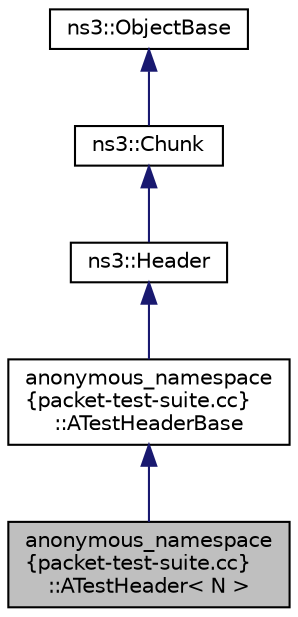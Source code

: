 digraph "anonymous_namespace{packet-test-suite.cc}::ATestHeader&lt; N &gt;"
{
 // LATEX_PDF_SIZE
  edge [fontname="Helvetica",fontsize="10",labelfontname="Helvetica",labelfontsize="10"];
  node [fontname="Helvetica",fontsize="10",shape=record];
  Node1 [label="anonymous_namespace\l\{packet-test-suite.cc\}\l::ATestHeader\< N \>",height=0.2,width=0.4,color="black", fillcolor="grey75", style="filled", fontcolor="black",tooltip="Template class for Test headers."];
  Node2 -> Node1 [dir="back",color="midnightblue",fontsize="10",style="solid",fontname="Helvetica"];
  Node2 [label="anonymous_namespace\l\{packet-test-suite.cc\}\l::ATestHeaderBase",height=0.2,width=0.4,color="black", fillcolor="white", style="filled",URL="$classanonymous__namespace_02packet-test-suite_8cc_03_1_1_a_test_header_base.html",tooltip="Base class for Test headers."];
  Node3 -> Node2 [dir="back",color="midnightblue",fontsize="10",style="solid",fontname="Helvetica"];
  Node3 [label="ns3::Header",height=0.2,width=0.4,color="black", fillcolor="white", style="filled",URL="$classns3_1_1_header.html",tooltip="Protocol header serialization and deserialization."];
  Node4 -> Node3 [dir="back",color="midnightblue",fontsize="10",style="solid",fontname="Helvetica"];
  Node4 [label="ns3::Chunk",height=0.2,width=0.4,color="black", fillcolor="white", style="filled",URL="$classns3_1_1_chunk.html",tooltip="abstract base class for ns3::Header and ns3::Trailer"];
  Node5 -> Node4 [dir="back",color="midnightblue",fontsize="10",style="solid",fontname="Helvetica"];
  Node5 [label="ns3::ObjectBase",height=0.2,width=0.4,color="black", fillcolor="white", style="filled",URL="$classns3_1_1_object_base.html",tooltip="Anchor the ns-3 type and attribute system."];
}
